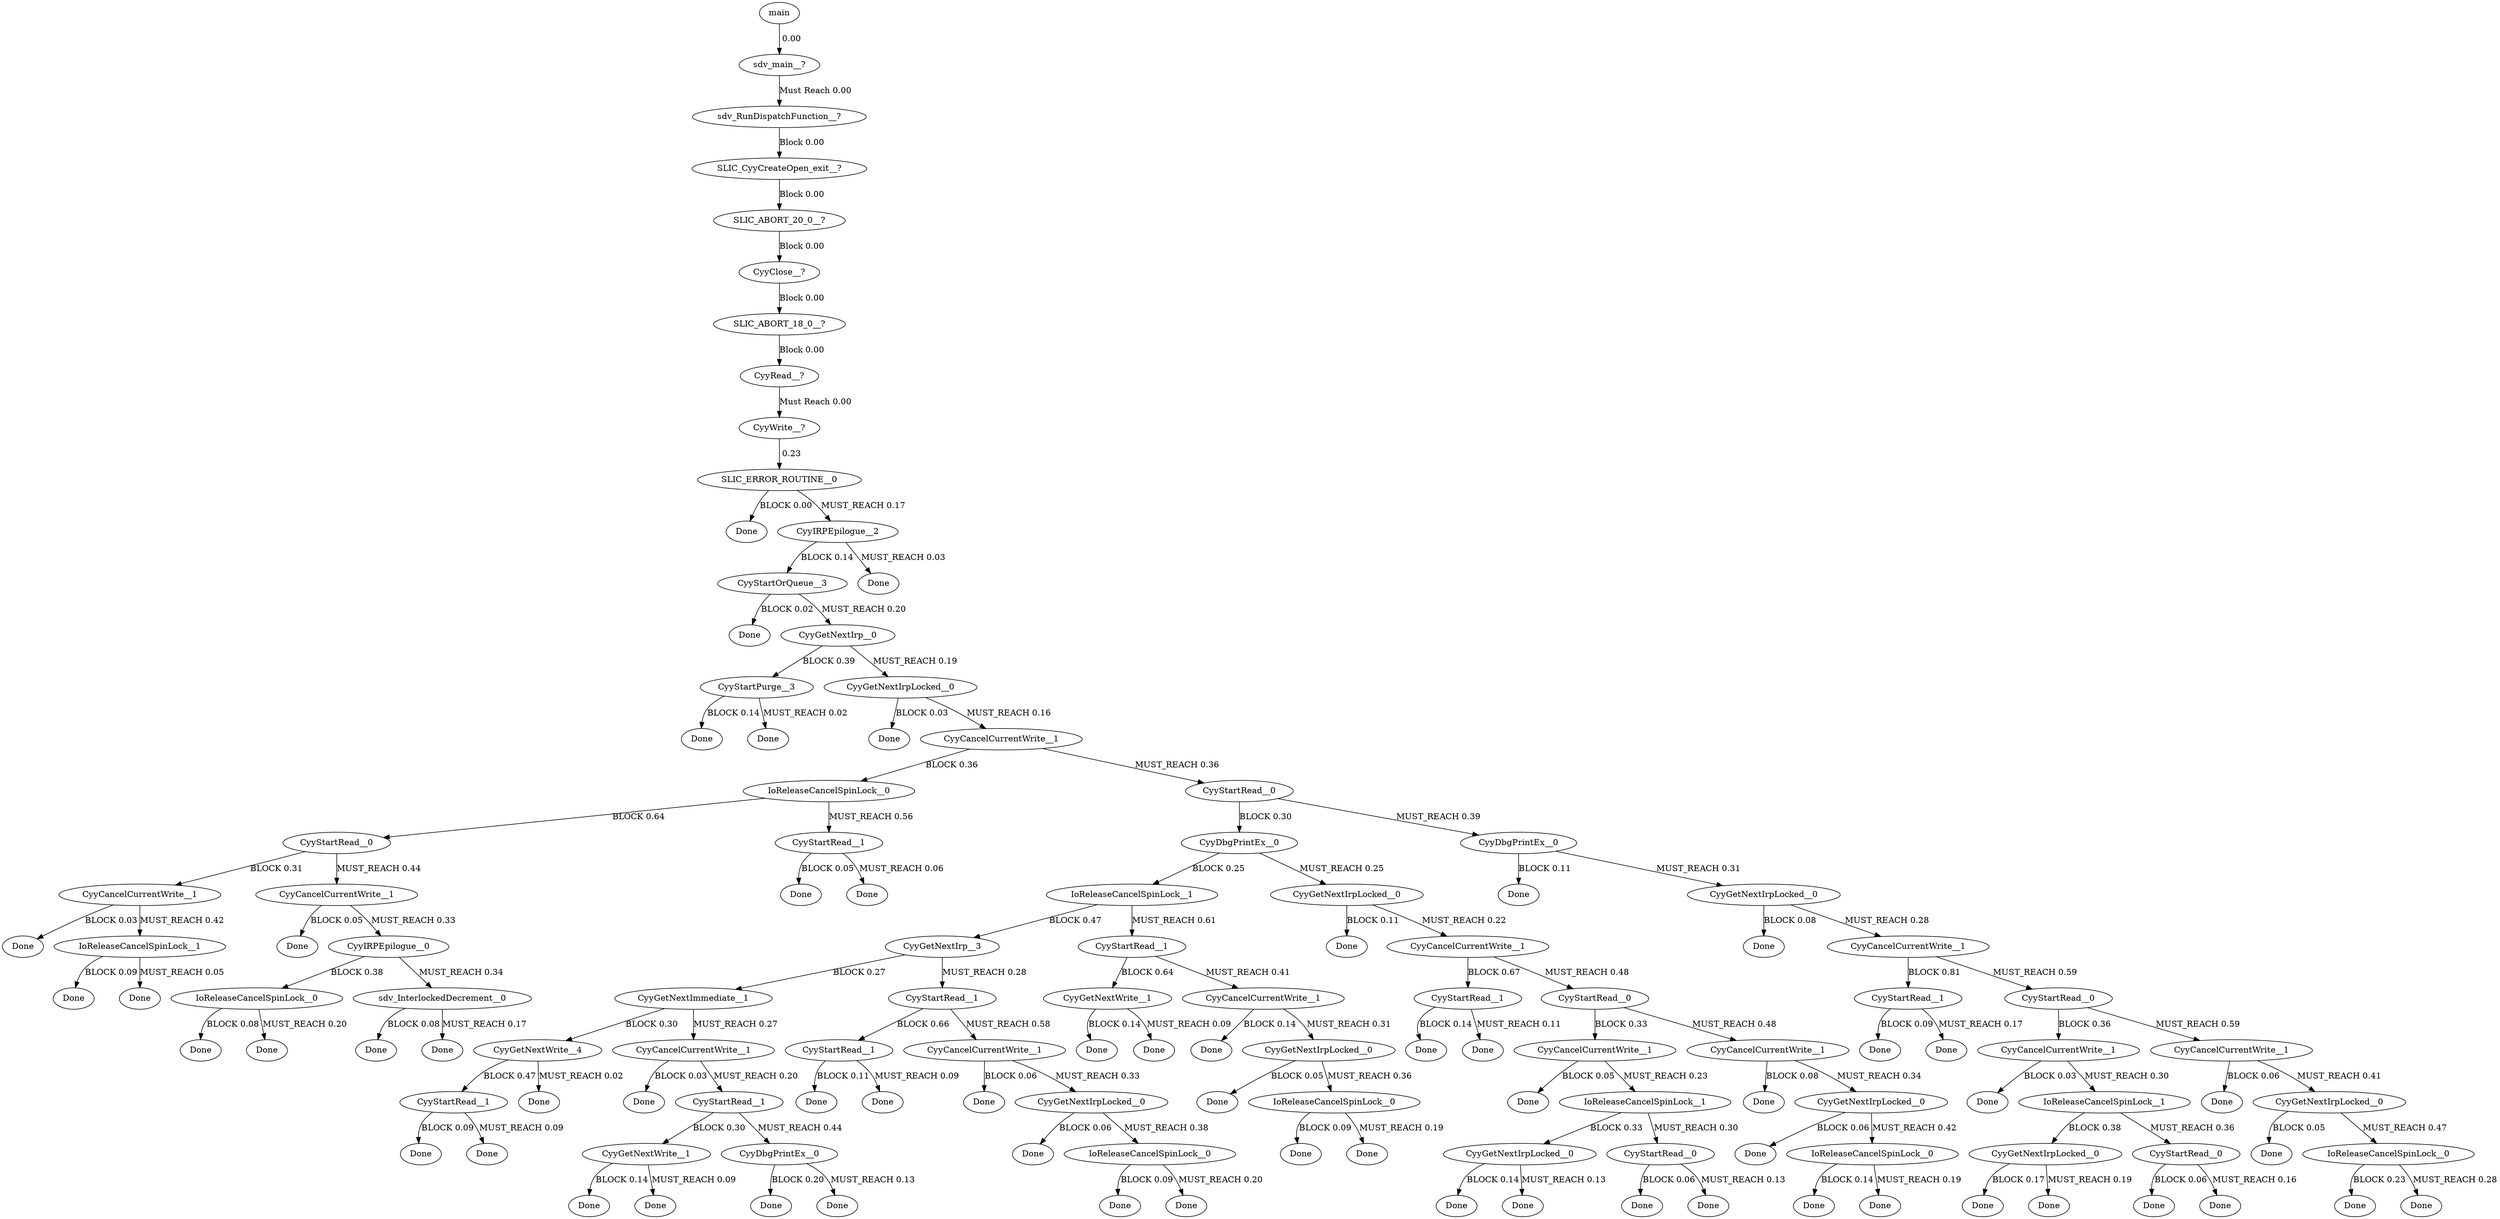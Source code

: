 digraph TG {
0 [label="main"]
1 [label="sdv_main__?"]
2 [label="sdv_RunDispatchFunction__?"]
3 [label="SLIC_CyyCreateOpen_exit__?"]
4 [label="SLIC_ABORT_20_0__?"]
5 [label="CyyClose__?"]
6 [label="SLIC_ABORT_18_0__?"]
7 [label="CyyRead__?"]
8 [label="CyyWrite__?"]
9 [label="SLIC_ERROR_ROUTINE__0"]
10 [label="Done"]
11 [label="CyyIRPEpilogue__2"]
12 [label="CyyStartOrQueue__3"]
13 [label="Done"]
14 [label="CyyGetNextIrp__0"]
15 [label="CyyStartPurge__3"]
16 [label="Done"]
17 [label="Done"]
18 [label="CyyGetNextIrpLocked__0"]
19 [label="Done"]
20 [label="CyyCancelCurrentWrite__1"]
21 [label="IoReleaseCancelSpinLock__0"]
22 [label="CyyStartRead__0"]
23 [label="CyyCancelCurrentWrite__1"]
24 [label="Done"]
25 [label="IoReleaseCancelSpinLock__1"]
26 [label="Done"]
27 [label="Done"]
28 [label="CyyCancelCurrentWrite__1"]
29 [label="Done"]
30 [label="CyyIRPEpilogue__0"]
31 [label="IoReleaseCancelSpinLock__0"]
32 [label="Done"]
33 [label="Done"]
34 [label="sdv_InterlockedDecrement__0"]
35 [label="Done"]
36 [label="Done"]
37 [label="CyyStartRead__1"]
38 [label="Done"]
39 [label="Done"]
40 [label="CyyStartRead__0"]
41 [label="CyyDbgPrintEx__0"]
42 [label="IoReleaseCancelSpinLock__1"]
43 [label="CyyGetNextIrp__3"]
44 [label="CyyGetNextImmediate__1"]
45 [label="CyyGetNextWrite__4"]
46 [label="CyyStartRead__1"]
47 [label="Done"]
48 [label="Done"]
49 [label="Done"]
50 [label="CyyCancelCurrentWrite__1"]
51 [label="Done"]
52 [label="CyyStartRead__1"]
53 [label="CyyGetNextWrite__1"]
54 [label="Done"]
55 [label="Done"]
56 [label="CyyDbgPrintEx__0"]
57 [label="Done"]
58 [label="Done"]
59 [label="CyyStartRead__1"]
60 [label="CyyStartRead__1"]
61 [label="Done"]
62 [label="Done"]
63 [label="CyyCancelCurrentWrite__1"]
64 [label="Done"]
65 [label="CyyGetNextIrpLocked__0"]
66 [label="Done"]
67 [label="IoReleaseCancelSpinLock__0"]
68 [label="Done"]
69 [label="Done"]
70 [label="CyyStartRead__1"]
71 [label="CyyGetNextWrite__1"]
72 [label="Done"]
73 [label="Done"]
74 [label="CyyCancelCurrentWrite__1"]
75 [label="Done"]
76 [label="CyyGetNextIrpLocked__0"]
77 [label="Done"]
78 [label="IoReleaseCancelSpinLock__0"]
79 [label="Done"]
80 [label="Done"]
81 [label="CyyGetNextIrpLocked__0"]
82 [label="Done"]
83 [label="CyyCancelCurrentWrite__1"]
84 [label="CyyStartRead__1"]
85 [label="Done"]
86 [label="Done"]
87 [label="CyyStartRead__0"]
88 [label="CyyCancelCurrentWrite__1"]
89 [label="Done"]
90 [label="IoReleaseCancelSpinLock__1"]
91 [label="CyyGetNextIrpLocked__0"]
92 [label="Done"]
93 [label="Done"]
94 [label="CyyStartRead__0"]
95 [label="Done"]
96 [label="Done"]
97 [label="CyyCancelCurrentWrite__1"]
98 [label="Done"]
99 [label="CyyGetNextIrpLocked__0"]
100 [label="Done"]
101 [label="IoReleaseCancelSpinLock__0"]
102 [label="Done"]
103 [label="Done"]
104 [label="CyyDbgPrintEx__0"]
105 [label="Done"]
106 [label="CyyGetNextIrpLocked__0"]
107 [label="Done"]
108 [label="CyyCancelCurrentWrite__1"]
109 [label="CyyStartRead__1"]
110 [label="Done"]
111 [label="Done"]
112 [label="CyyStartRead__0"]
113 [label="CyyCancelCurrentWrite__1"]
114 [label="Done"]
115 [label="IoReleaseCancelSpinLock__1"]
116 [label="CyyGetNextIrpLocked__0"]
117 [label="Done"]
118 [label="Done"]
119 [label="CyyStartRead__0"]
120 [label="Done"]
121 [label="Done"]
122 [label="CyyCancelCurrentWrite__1"]
123 [label="Done"]
124 [label="CyyGetNextIrpLocked__0"]
125 [label="Done"]
126 [label="IoReleaseCancelSpinLock__0"]
127 [label="Done"]
128 [label="Done"]
129 [label="Done"]
0 -> 1 [label=" 0.00"]
1 -> 2 [label="Must Reach 0.00"]
2 -> 3 [label="Block 0.00"]
3 -> 4 [label="Block 0.00"]
4 -> 5 [label="Block 0.00"]
5 -> 6 [label="Block 0.00"]
6 -> 7 [label="Block 0.00"]
7 -> 8 [label="Must Reach 0.00"]
8 -> 9 [label=" 0.23"]
9 -> 10 [label="BLOCK 0.00"]
9 -> 11 [label="MUST_REACH 0.17"]
11 -> 12 [label="BLOCK 0.14"]
11 -> 129 [label="MUST_REACH 0.03"]
12 -> 13 [label="BLOCK 0.02"]
12 -> 14 [label="MUST_REACH 0.20"]
14 -> 15 [label="BLOCK 0.39"]
14 -> 18 [label="MUST_REACH 0.19"]
15 -> 16 [label="BLOCK 0.14"]
15 -> 17 [label="MUST_REACH 0.02"]
18 -> 19 [label="BLOCK 0.03"]
18 -> 20 [label="MUST_REACH 0.16"]
20 -> 21 [label="BLOCK 0.36"]
20 -> 40 [label="MUST_REACH 0.36"]
21 -> 22 [label="BLOCK 0.64"]
21 -> 37 [label="MUST_REACH 0.56"]
22 -> 23 [label="BLOCK 0.31"]
22 -> 28 [label="MUST_REACH 0.44"]
23 -> 24 [label="BLOCK 0.03"]
23 -> 25 [label="MUST_REACH 0.42"]
25 -> 26 [label="BLOCK 0.09"]
25 -> 27 [label="MUST_REACH 0.05"]
28 -> 29 [label="BLOCK 0.05"]
28 -> 30 [label="MUST_REACH 0.33"]
30 -> 31 [label="BLOCK 0.38"]
30 -> 34 [label="MUST_REACH 0.34"]
31 -> 32 [label="BLOCK 0.08"]
31 -> 33 [label="MUST_REACH 0.20"]
34 -> 35 [label="BLOCK 0.08"]
34 -> 36 [label="MUST_REACH 0.17"]
37 -> 38 [label="BLOCK 0.05"]
37 -> 39 [label="MUST_REACH 0.06"]
40 -> 41 [label="BLOCK 0.30"]
40 -> 104 [label="MUST_REACH 0.39"]
41 -> 42 [label="BLOCK 0.25"]
41 -> 81 [label="MUST_REACH 0.25"]
42 -> 43 [label="BLOCK 0.47"]
42 -> 70 [label="MUST_REACH 0.61"]
43 -> 44 [label="BLOCK 0.27"]
43 -> 59 [label="MUST_REACH 0.28"]
44 -> 45 [label="BLOCK 0.30"]
44 -> 50 [label="MUST_REACH 0.27"]
45 -> 46 [label="BLOCK 0.47"]
45 -> 49 [label="MUST_REACH 0.02"]
46 -> 47 [label="BLOCK 0.09"]
46 -> 48 [label="MUST_REACH 0.09"]
50 -> 51 [label="BLOCK 0.03"]
50 -> 52 [label="MUST_REACH 0.20"]
52 -> 53 [label="BLOCK 0.30"]
52 -> 56 [label="MUST_REACH 0.44"]
53 -> 54 [label="BLOCK 0.14"]
53 -> 55 [label="MUST_REACH 0.09"]
56 -> 57 [label="BLOCK 0.20"]
56 -> 58 [label="MUST_REACH 0.13"]
59 -> 60 [label="BLOCK 0.66"]
59 -> 63 [label="MUST_REACH 0.58"]
60 -> 61 [label="BLOCK 0.11"]
60 -> 62 [label="MUST_REACH 0.09"]
63 -> 64 [label="BLOCK 0.06"]
63 -> 65 [label="MUST_REACH 0.33"]
65 -> 66 [label="BLOCK 0.06"]
65 -> 67 [label="MUST_REACH 0.38"]
67 -> 68 [label="BLOCK 0.09"]
67 -> 69 [label="MUST_REACH 0.20"]
70 -> 71 [label="BLOCK 0.64"]
70 -> 74 [label="MUST_REACH 0.41"]
71 -> 72 [label="BLOCK 0.14"]
71 -> 73 [label="MUST_REACH 0.09"]
74 -> 75 [label="BLOCK 0.14"]
74 -> 76 [label="MUST_REACH 0.31"]
76 -> 77 [label="BLOCK 0.05"]
76 -> 78 [label="MUST_REACH 0.36"]
78 -> 79 [label="BLOCK 0.09"]
78 -> 80 [label="MUST_REACH 0.19"]
81 -> 82 [label="BLOCK 0.11"]
81 -> 83 [label="MUST_REACH 0.22"]
83 -> 84 [label="BLOCK 0.67"]
83 -> 87 [label="MUST_REACH 0.48"]
84 -> 85 [label="BLOCK 0.14"]
84 -> 86 [label="MUST_REACH 0.11"]
87 -> 88 [label="BLOCK 0.33"]
87 -> 97 [label="MUST_REACH 0.48"]
88 -> 89 [label="BLOCK 0.05"]
88 -> 90 [label="MUST_REACH 0.23"]
90 -> 91 [label="BLOCK 0.33"]
90 -> 94 [label="MUST_REACH 0.30"]
91 -> 92 [label="BLOCK 0.14"]
91 -> 93 [label="MUST_REACH 0.13"]
94 -> 95 [label="BLOCK 0.06"]
94 -> 96 [label="MUST_REACH 0.13"]
97 -> 98 [label="BLOCK 0.08"]
97 -> 99 [label="MUST_REACH 0.34"]
99 -> 100 [label="BLOCK 0.06"]
99 -> 101 [label="MUST_REACH 0.42"]
101 -> 102 [label="BLOCK 0.14"]
101 -> 103 [label="MUST_REACH 0.19"]
104 -> 105 [label="BLOCK 0.11"]
104 -> 106 [label="MUST_REACH 0.31"]
106 -> 107 [label="BLOCK 0.08"]
106 -> 108 [label="MUST_REACH 0.28"]
108 -> 109 [label="BLOCK 0.81"]
108 -> 112 [label="MUST_REACH 0.59"]
109 -> 110 [label="BLOCK 0.09"]
109 -> 111 [label="MUST_REACH 0.17"]
112 -> 113 [label="BLOCK 0.36"]
112 -> 122 [label="MUST_REACH 0.59"]
113 -> 114 [label="BLOCK 0.03"]
113 -> 115 [label="MUST_REACH 0.30"]
115 -> 116 [label="BLOCK 0.38"]
115 -> 119 [label="MUST_REACH 0.36"]
116 -> 117 [label="BLOCK 0.17"]
116 -> 118 [label="MUST_REACH 0.19"]
119 -> 120 [label="BLOCK 0.06"]
119 -> 121 [label="MUST_REACH 0.16"]
122 -> 123 [label="BLOCK 0.06"]
122 -> 124 [label="MUST_REACH 0.41"]
124 -> 125 [label="BLOCK 0.05"]
124 -> 126 [label="MUST_REACH 0.47"]
126 -> 127 [label="BLOCK 0.23"]
126 -> 128 [label="MUST_REACH 0.28"]
}
